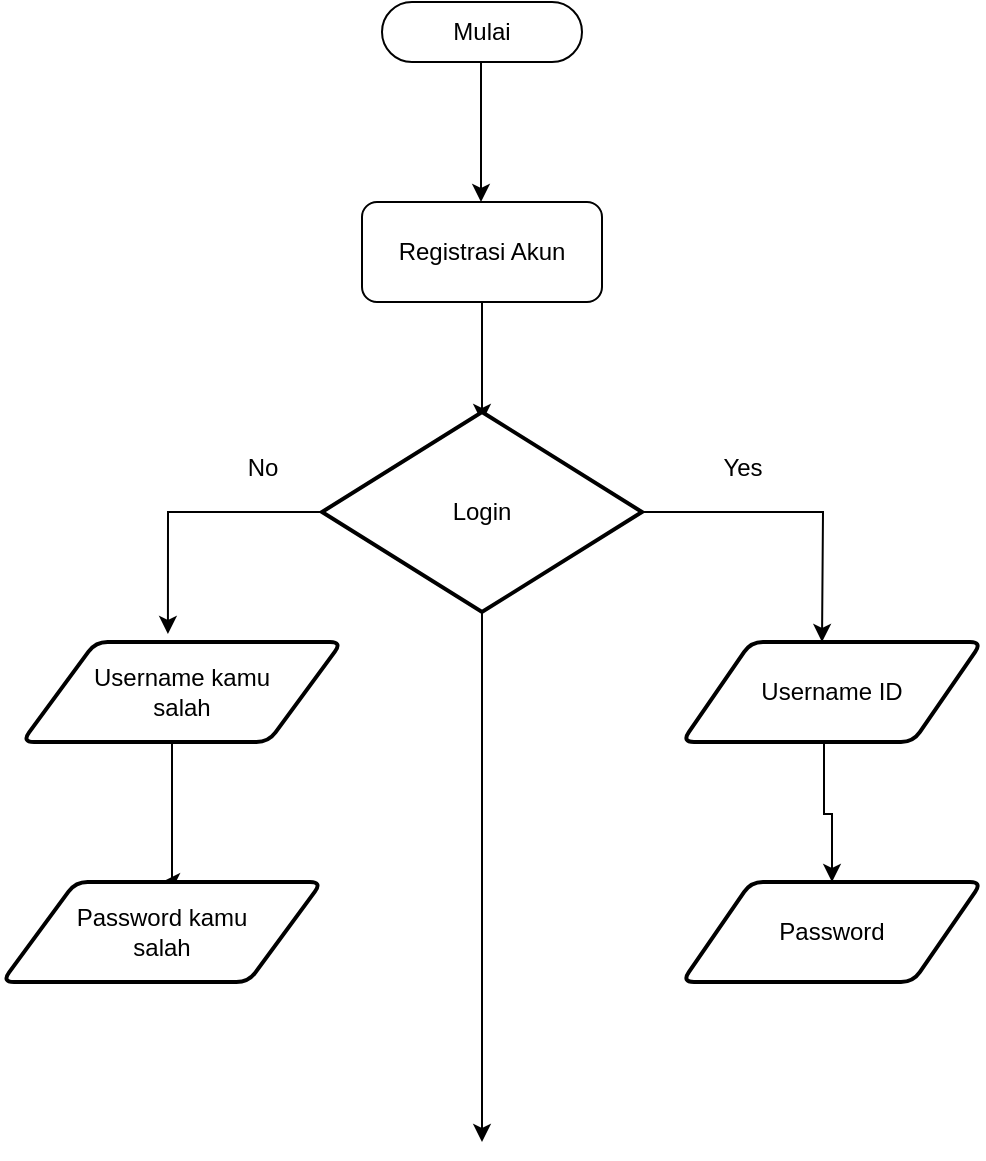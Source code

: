 <mxfile version="24.7.17">
  <diagram name="Halaman-1" id="As-ztcpNt2VJfE0suaIf">
    <mxGraphModel dx="1120" dy="468" grid="1" gridSize="10" guides="1" tooltips="1" connect="1" arrows="1" fold="1" page="1" pageScale="1" pageWidth="827" pageHeight="1169" math="0" shadow="0">
      <root>
        <mxCell id="0" />
        <mxCell id="1" parent="0" />
        <mxCell id="V8sGfPO7xr_trt0VRfsl-2" value="" style="endArrow=classic;html=1;rounded=0;exitX=0.5;exitY=1;exitDx=0;exitDy=0;exitPerimeter=0;" edge="1" parent="1">
          <mxGeometry width="50" height="50" relative="1" as="geometry">
            <mxPoint x="399.5" y="110" as="sourcePoint" />
            <mxPoint x="399.5" y="180" as="targetPoint" />
          </mxGeometry>
        </mxCell>
        <mxCell id="V8sGfPO7xr_trt0VRfsl-3" value="Mulai" style="html=1;dashed=0;whiteSpace=wrap;shape=mxgraph.dfd.start" vertex="1" parent="1">
          <mxGeometry x="350" y="80" width="100" height="30" as="geometry" />
        </mxCell>
        <mxCell id="V8sGfPO7xr_trt0VRfsl-6" value="Registrasi Akun" style="rounded=1;whiteSpace=wrap;html=1;" vertex="1" parent="1">
          <mxGeometry x="340" y="180" width="120" height="50" as="geometry" />
        </mxCell>
        <mxCell id="V8sGfPO7xr_trt0VRfsl-7" value="" style="endArrow=classic;html=1;rounded=0;exitX=0.5;exitY=1;exitDx=0;exitDy=0;" edge="1" parent="1" source="V8sGfPO7xr_trt0VRfsl-6">
          <mxGeometry width="50" height="50" relative="1" as="geometry">
            <mxPoint x="510" y="270" as="sourcePoint" />
            <mxPoint x="400" y="290" as="targetPoint" />
            <Array as="points">
              <mxPoint x="400" y="270" />
            </Array>
          </mxGeometry>
        </mxCell>
        <mxCell id="V8sGfPO7xr_trt0VRfsl-12" style="edgeStyle=orthogonalEdgeStyle;rounded=0;orthogonalLoop=1;jettySize=auto;html=1;exitX=0.5;exitY=1;exitDx=0;exitDy=0;" edge="1" parent="1" target="V8sGfPO7xr_trt0VRfsl-11">
          <mxGeometry relative="1" as="geometry">
            <mxPoint x="570" y="450" as="sourcePoint" />
            <Array as="points">
              <mxPoint x="571" y="450" />
              <mxPoint x="571" y="486" />
              <mxPoint x="575" y="486" />
            </Array>
          </mxGeometry>
        </mxCell>
        <mxCell id="V8sGfPO7xr_trt0VRfsl-10" style="edgeStyle=orthogonalEdgeStyle;rounded=0;orthogonalLoop=1;jettySize=auto;html=1;entryX=0.5;entryY=0;entryDx=0;entryDy=0;" edge="1" parent="1" source="V8sGfPO7xr_trt0VRfsl-9">
          <mxGeometry relative="1" as="geometry">
            <mxPoint x="570" y="400" as="targetPoint" />
          </mxGeometry>
        </mxCell>
        <mxCell id="V8sGfPO7xr_trt0VRfsl-24" style="edgeStyle=orthogonalEdgeStyle;rounded=0;orthogonalLoop=1;jettySize=auto;html=1;exitX=0.5;exitY=1;exitDx=0;exitDy=0;exitPerimeter=0;" edge="1" parent="1" source="V8sGfPO7xr_trt0VRfsl-9">
          <mxGeometry relative="1" as="geometry">
            <mxPoint x="400" y="650" as="targetPoint" />
          </mxGeometry>
        </mxCell>
        <mxCell id="V8sGfPO7xr_trt0VRfsl-9" value="Login" style="strokeWidth=2;html=1;shape=mxgraph.flowchart.decision;whiteSpace=wrap;" vertex="1" parent="1">
          <mxGeometry x="320" y="285" width="160" height="100" as="geometry" />
        </mxCell>
        <mxCell id="V8sGfPO7xr_trt0VRfsl-11" value="Password" style="shape=parallelogram;html=1;strokeWidth=2;perimeter=parallelogramPerimeter;whiteSpace=wrap;rounded=1;arcSize=12;size=0.23;" vertex="1" parent="1">
          <mxGeometry x="500" y="520" width="150" height="50" as="geometry" />
        </mxCell>
        <mxCell id="V8sGfPO7xr_trt0VRfsl-13" value="Username ID" style="shape=parallelogram;html=1;strokeWidth=2;perimeter=parallelogramPerimeter;whiteSpace=wrap;rounded=1;arcSize=12;size=0.23;" vertex="1" parent="1">
          <mxGeometry x="500" y="400" width="150" height="50" as="geometry" />
        </mxCell>
        <mxCell id="V8sGfPO7xr_trt0VRfsl-18" style="edgeStyle=orthogonalEdgeStyle;rounded=0;orthogonalLoop=1;jettySize=auto;html=1;exitX=0.5;exitY=1;exitDx=0;exitDy=0;entryX=0.5;entryY=0;entryDx=0;entryDy=0;" edge="1" parent="1" source="V8sGfPO7xr_trt0VRfsl-14" target="V8sGfPO7xr_trt0VRfsl-15">
          <mxGeometry relative="1" as="geometry">
            <Array as="points">
              <mxPoint x="245" y="450" />
            </Array>
          </mxGeometry>
        </mxCell>
        <mxCell id="V8sGfPO7xr_trt0VRfsl-14" value="Username kamu &lt;br&gt;salah" style="shape=parallelogram;html=1;strokeWidth=2;perimeter=parallelogramPerimeter;whiteSpace=wrap;rounded=1;arcSize=12;size=0.23;" vertex="1" parent="1">
          <mxGeometry x="170" y="400" width="160" height="50" as="geometry" />
        </mxCell>
        <mxCell id="V8sGfPO7xr_trt0VRfsl-15" value="Password kamu&lt;br&gt;salah" style="shape=parallelogram;html=1;strokeWidth=2;perimeter=parallelogramPerimeter;whiteSpace=wrap;rounded=1;arcSize=12;size=0.23;" vertex="1" parent="1">
          <mxGeometry x="160" y="520" width="160" height="50" as="geometry" />
        </mxCell>
        <mxCell id="V8sGfPO7xr_trt0VRfsl-21" style="edgeStyle=orthogonalEdgeStyle;rounded=0;orthogonalLoop=1;jettySize=auto;html=1;exitX=0;exitY=0.5;exitDx=0;exitDy=0;exitPerimeter=0;entryX=0.456;entryY=-0.08;entryDx=0;entryDy=0;entryPerimeter=0;" edge="1" parent="1" source="V8sGfPO7xr_trt0VRfsl-9" target="V8sGfPO7xr_trt0VRfsl-14">
          <mxGeometry relative="1" as="geometry" />
        </mxCell>
        <mxCell id="V8sGfPO7xr_trt0VRfsl-22" value="Yes" style="text;html=1;align=center;verticalAlign=middle;resizable=0;points=[];autosize=1;strokeColor=none;fillColor=none;" vertex="1" parent="1">
          <mxGeometry x="510" y="298" width="40" height="30" as="geometry" />
        </mxCell>
        <mxCell id="V8sGfPO7xr_trt0VRfsl-23" value="No" style="text;html=1;align=center;verticalAlign=middle;resizable=0;points=[];autosize=1;strokeColor=none;fillColor=none;" vertex="1" parent="1">
          <mxGeometry x="270" y="298" width="40" height="30" as="geometry" />
        </mxCell>
      </root>
    </mxGraphModel>
  </diagram>
</mxfile>

